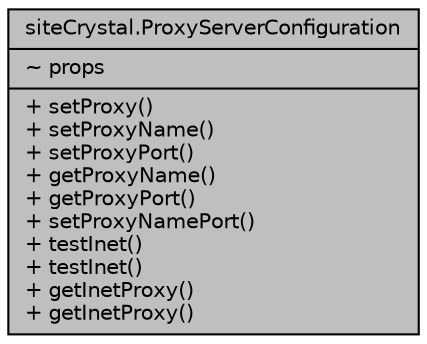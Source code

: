 digraph "siteCrystal.ProxyServerConfiguration"
{
  edge [fontname="Helvetica",fontsize="10",labelfontname="Helvetica",labelfontsize="10"];
  node [fontname="Helvetica",fontsize="10",shape=record];
  Node1 [label="{siteCrystal.ProxyServerConfiguration\n|~ props\l|+ setProxy()\l+ setProxyName()\l+ setProxyPort()\l+ getProxyName()\l+ getProxyPort()\l+ setProxyNamePort()\l+ testInet()\l+ testInet()\l+ getInetProxy()\l+ getInetProxy()\l}",height=0.2,width=0.4,color="black", fillcolor="grey75", style="filled" fontcolor="black"];
}

